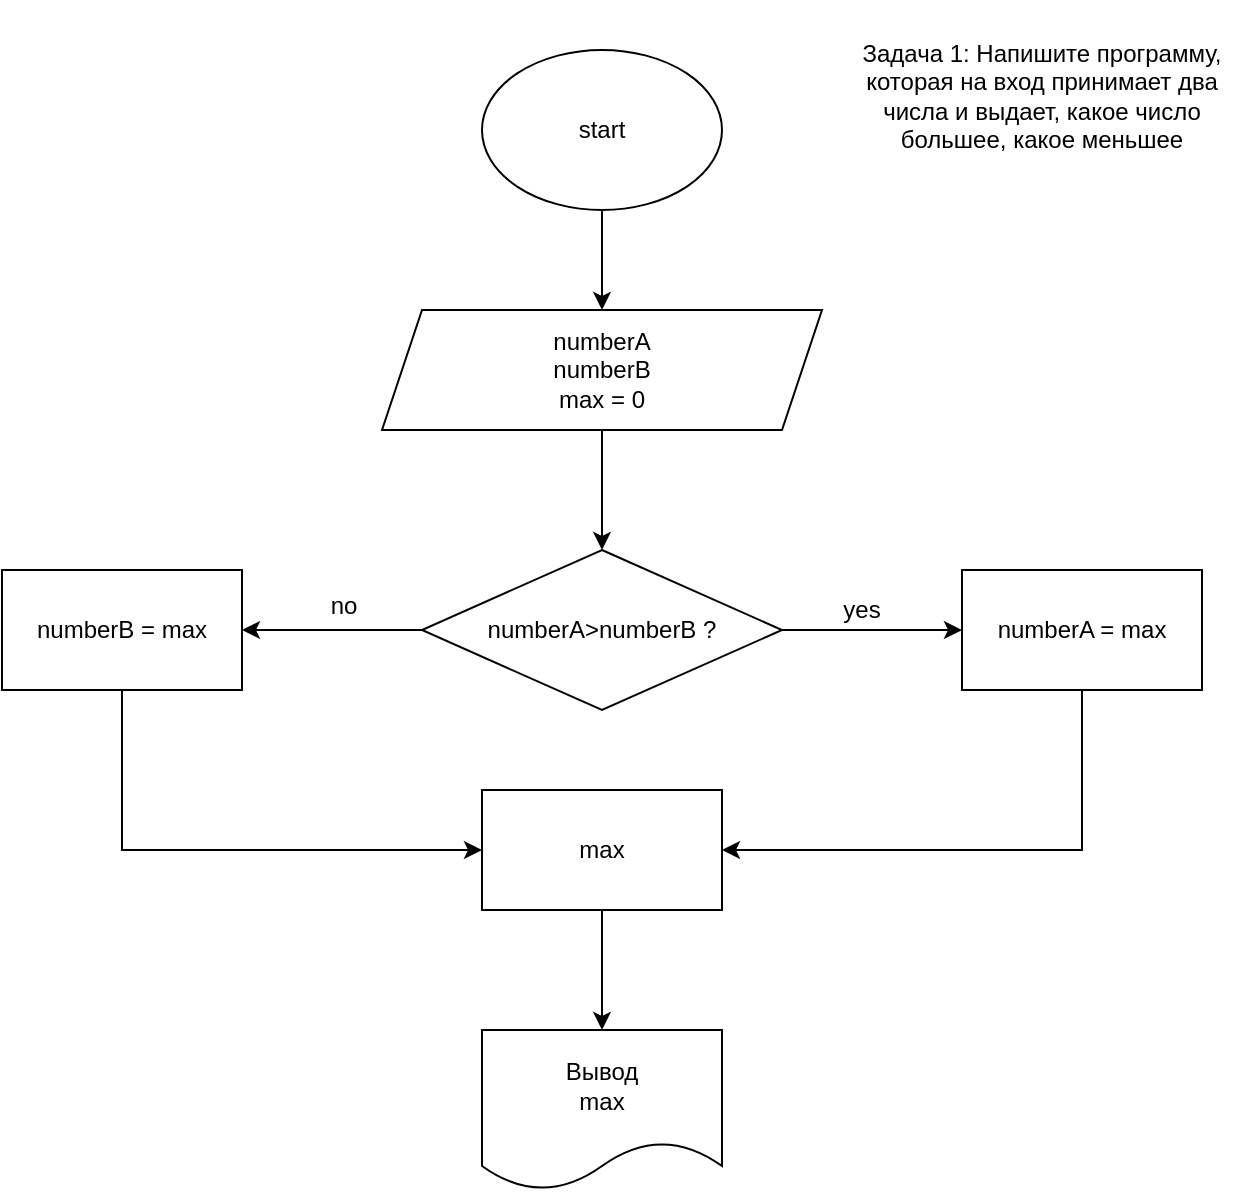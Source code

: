 <mxfile>
    <diagram id="UMhMG7rqghVqiy4p9FmR" name="Страница 1">
        <mxGraphModel dx="650" dy="269" grid="1" gridSize="10" guides="1" tooltips="1" connect="1" arrows="1" fold="1" page="1" pageScale="1" pageWidth="1169" pageHeight="827" math="0" shadow="0">
            <root>
                <mxCell id="0"/>
                <mxCell id="1" parent="0"/>
                <mxCell id="xIGce29CnZgh-cCZld30-3" style="edgeStyle=orthogonalEdgeStyle;rounded=0;orthogonalLoop=1;jettySize=auto;html=1;exitX=0.5;exitY=1;exitDx=0;exitDy=0;" parent="1" source="xIGce29CnZgh-cCZld30-2" target="xIGce29CnZgh-cCZld30-4" edge="1">
                    <mxGeometry relative="1" as="geometry">
                        <mxPoint x="380" y="150" as="targetPoint"/>
                    </mxGeometry>
                </mxCell>
                <mxCell id="xIGce29CnZgh-cCZld30-2" value="start" style="ellipse;whiteSpace=wrap;html=1;" parent="1" vertex="1">
                    <mxGeometry x="320" y="30" width="120" height="80" as="geometry"/>
                </mxCell>
                <mxCell id="xIGce29CnZgh-cCZld30-6" style="edgeStyle=orthogonalEdgeStyle;rounded=0;orthogonalLoop=1;jettySize=auto;html=1;exitX=0.5;exitY=1;exitDx=0;exitDy=0;" parent="1" source="xIGce29CnZgh-cCZld30-4" edge="1">
                    <mxGeometry relative="1" as="geometry">
                        <mxPoint x="380" y="280" as="targetPoint"/>
                    </mxGeometry>
                </mxCell>
                <mxCell id="xIGce29CnZgh-cCZld30-4" value="numberA&lt;br&gt;numberB&lt;br&gt;max = 0" style="shape=parallelogram;perimeter=parallelogramPerimeter;whiteSpace=wrap;html=1;fixedSize=1;" parent="1" vertex="1">
                    <mxGeometry x="270" y="160" width="220" height="60" as="geometry"/>
                </mxCell>
                <mxCell id="xIGce29CnZgh-cCZld30-9" style="edgeStyle=orthogonalEdgeStyle;rounded=0;orthogonalLoop=1;jettySize=auto;html=1;exitX=1;exitY=0.5;exitDx=0;exitDy=0;entryX=0;entryY=0.5;entryDx=0;entryDy=0;" parent="1" source="xIGce29CnZgh-cCZld30-8" target="xIGce29CnZgh-cCZld30-10" edge="1">
                    <mxGeometry relative="1" as="geometry">
                        <mxPoint x="520" y="320" as="targetPoint"/>
                    </mxGeometry>
                </mxCell>
                <mxCell id="xIGce29CnZgh-cCZld30-12" style="edgeStyle=orthogonalEdgeStyle;rounded=0;orthogonalLoop=1;jettySize=auto;html=1;exitX=0;exitY=0.5;exitDx=0;exitDy=0;" parent="1" source="xIGce29CnZgh-cCZld30-8" edge="1">
                    <mxGeometry relative="1" as="geometry">
                        <mxPoint x="200" y="320" as="targetPoint"/>
                    </mxGeometry>
                </mxCell>
                <mxCell id="xIGce29CnZgh-cCZld30-8" value="numberA&amp;gt;numberB ?" style="rhombus;whiteSpace=wrap;html=1;" parent="1" vertex="1">
                    <mxGeometry x="290" y="280" width="180" height="80" as="geometry"/>
                </mxCell>
                <mxCell id="xIGce29CnZgh-cCZld30-17" style="edgeStyle=elbowEdgeStyle;rounded=0;orthogonalLoop=1;jettySize=auto;html=1;exitX=0.5;exitY=1;exitDx=0;exitDy=0;entryX=1;entryY=0.5;entryDx=0;entryDy=0;" parent="1" source="xIGce29CnZgh-cCZld30-10" target="xIGce29CnZgh-cCZld30-15" edge="1">
                    <mxGeometry relative="1" as="geometry">
                        <Array as="points">
                            <mxPoint x="620" y="410"/>
                        </Array>
                    </mxGeometry>
                </mxCell>
                <mxCell id="xIGce29CnZgh-cCZld30-10" value="numberA = max" style="rounded=0;whiteSpace=wrap;html=1;" parent="1" vertex="1">
                    <mxGeometry x="560" y="290" width="120" height="60" as="geometry"/>
                </mxCell>
                <mxCell id="xIGce29CnZgh-cCZld30-11" value="yes" style="text;html=1;strokeColor=none;fillColor=none;align=center;verticalAlign=middle;whiteSpace=wrap;rounded=0;" parent="1" vertex="1">
                    <mxGeometry x="490" y="300" width="40" height="20" as="geometry"/>
                </mxCell>
                <mxCell id="xIGce29CnZgh-cCZld30-13" value="no" style="text;html=1;strokeColor=none;fillColor=none;align=center;verticalAlign=middle;whiteSpace=wrap;rounded=0;" parent="1" vertex="1">
                    <mxGeometry x="231" y="298" width="40" height="20" as="geometry"/>
                </mxCell>
                <mxCell id="xIGce29CnZgh-cCZld30-16" style="edgeStyle=elbowEdgeStyle;rounded=0;orthogonalLoop=1;jettySize=auto;html=1;exitX=0.5;exitY=1;exitDx=0;exitDy=0;entryX=0;entryY=0.5;entryDx=0;entryDy=0;" parent="1" source="xIGce29CnZgh-cCZld30-14" target="xIGce29CnZgh-cCZld30-15" edge="1">
                    <mxGeometry relative="1" as="geometry">
                        <mxPoint x="300" y="440" as="targetPoint"/>
                        <Array as="points">
                            <mxPoint x="140" y="410"/>
                        </Array>
                    </mxGeometry>
                </mxCell>
                <mxCell id="xIGce29CnZgh-cCZld30-14" value="numberB = max" style="rounded=0;whiteSpace=wrap;html=1;" parent="1" vertex="1">
                    <mxGeometry x="80" y="290" width="120" height="60" as="geometry"/>
                </mxCell>
                <mxCell id="xIGce29CnZgh-cCZld30-18" style="edgeStyle=elbowEdgeStyle;rounded=0;orthogonalLoop=1;jettySize=auto;html=1;exitX=0.5;exitY=1;exitDx=0;exitDy=0;" parent="1" source="xIGce29CnZgh-cCZld30-15" edge="1">
                    <mxGeometry relative="1" as="geometry">
                        <mxPoint x="380" y="520" as="targetPoint"/>
                    </mxGeometry>
                </mxCell>
                <mxCell id="xIGce29CnZgh-cCZld30-15" value="max" style="rounded=0;whiteSpace=wrap;html=1;" parent="1" vertex="1">
                    <mxGeometry x="320" y="400" width="120" height="60" as="geometry"/>
                </mxCell>
                <mxCell id="xIGce29CnZgh-cCZld30-19" value="Вывод&lt;br&gt;max" style="shape=document;whiteSpace=wrap;html=1;boundedLbl=1;" parent="1" vertex="1">
                    <mxGeometry x="320" y="520" width="120" height="80" as="geometry"/>
                </mxCell>
                <mxCell id="2" value="Задача 1:&amp;nbsp;Напишите программу, которая на вход принимает два числа и выдает, какое число большее, какое меньшее&lt;br&gt;" style="text;html=1;strokeColor=none;fillColor=none;align=center;verticalAlign=middle;whiteSpace=wrap;rounded=0;" parent="1" vertex="1">
                    <mxGeometry x="500" y="5" width="200" height="95" as="geometry"/>
                </mxCell>
            </root>
        </mxGraphModel>
    </diagram>
</mxfile>